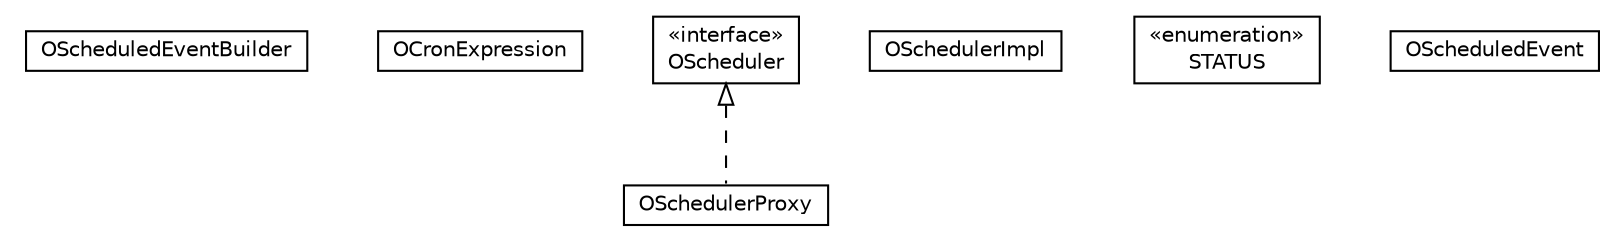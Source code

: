 #!/usr/local/bin/dot
#
# Class diagram 
# Generated by UMLGraph version R5_6-24-gf6e263 (http://www.umlgraph.org/)
#

digraph G {
	edge [fontname="Helvetica",fontsize=10,labelfontname="Helvetica",labelfontsize=10];
	node [fontname="Helvetica",fontsize=10,shape=plaintext];
	nodesep=0.25;
	ranksep=0.5;
	// com.orientechnologies.orient.core.schedule.OScheduledEventBuilder
	c407294 [label=<<table title="com.orientechnologies.orient.core.schedule.OScheduledEventBuilder" border="0" cellborder="1" cellspacing="0" cellpadding="2" port="p" href="./OScheduledEventBuilder.html">
		<tr><td><table border="0" cellspacing="0" cellpadding="1">
<tr><td align="center" balign="center"> OScheduledEventBuilder </td></tr>
		</table></td></tr>
		</table>>, URL="./OScheduledEventBuilder.html", fontname="Helvetica", fontcolor="black", fontsize=10.0];
	// com.orientechnologies.orient.core.schedule.OCronExpression
	c407295 [label=<<table title="com.orientechnologies.orient.core.schedule.OCronExpression" border="0" cellborder="1" cellspacing="0" cellpadding="2" port="p" href="./OCronExpression.html">
		<tr><td><table border="0" cellspacing="0" cellpadding="1">
<tr><td align="center" balign="center"> OCronExpression </td></tr>
		</table></td></tr>
		</table>>, URL="./OCronExpression.html", fontname="Helvetica", fontcolor="black", fontsize=10.0];
	// com.orientechnologies.orient.core.schedule.OSchedulerProxy
	c407296 [label=<<table title="com.orientechnologies.orient.core.schedule.OSchedulerProxy" border="0" cellborder="1" cellspacing="0" cellpadding="2" port="p" href="./OSchedulerProxy.html">
		<tr><td><table border="0" cellspacing="0" cellpadding="1">
<tr><td align="center" balign="center"> OSchedulerProxy </td></tr>
		</table></td></tr>
		</table>>, URL="./OSchedulerProxy.html", fontname="Helvetica", fontcolor="black", fontsize=10.0];
	// com.orientechnologies.orient.core.schedule.OSchedulerImpl
	c407297 [label=<<table title="com.orientechnologies.orient.core.schedule.OSchedulerImpl" border="0" cellborder="1" cellspacing="0" cellpadding="2" port="p" href="./OSchedulerImpl.html">
		<tr><td><table border="0" cellspacing="0" cellpadding="1">
<tr><td align="center" balign="center"> OSchedulerImpl </td></tr>
		</table></td></tr>
		</table>>, URL="./OSchedulerImpl.html", fontname="Helvetica", fontcolor="black", fontsize=10.0];
	// com.orientechnologies.orient.core.schedule.OScheduler
	c407298 [label=<<table title="com.orientechnologies.orient.core.schedule.OScheduler" border="0" cellborder="1" cellspacing="0" cellpadding="2" port="p" href="./OScheduler.html">
		<tr><td><table border="0" cellspacing="0" cellpadding="1">
<tr><td align="center" balign="center"> &#171;interface&#187; </td></tr>
<tr><td align="center" balign="center"> OScheduler </td></tr>
		</table></td></tr>
		</table>>, URL="./OScheduler.html", fontname="Helvetica", fontcolor="black", fontsize=10.0];
	// com.orientechnologies.orient.core.schedule.OScheduler.STATUS
	c407299 [label=<<table title="com.orientechnologies.orient.core.schedule.OScheduler.STATUS" border="0" cellborder="1" cellspacing="0" cellpadding="2" port="p" href="./OScheduler.STATUS.html">
		<tr><td><table border="0" cellspacing="0" cellpadding="1">
<tr><td align="center" balign="center"> &#171;enumeration&#187; </td></tr>
<tr><td align="center" balign="center"> STATUS </td></tr>
		</table></td></tr>
		</table>>, URL="./OScheduler.STATUS.html", fontname="Helvetica", fontcolor="black", fontsize=10.0];
	// com.orientechnologies.orient.core.schedule.OScheduledEvent
	c407300 [label=<<table title="com.orientechnologies.orient.core.schedule.OScheduledEvent" border="0" cellborder="1" cellspacing="0" cellpadding="2" port="p" href="./OScheduledEvent.html">
		<tr><td><table border="0" cellspacing="0" cellpadding="1">
<tr><td align="center" balign="center"> OScheduledEvent </td></tr>
		</table></td></tr>
		</table>>, URL="./OScheduledEvent.html", fontname="Helvetica", fontcolor="black", fontsize=10.0];
	//com.orientechnologies.orient.core.schedule.OSchedulerProxy implements com.orientechnologies.orient.core.schedule.OScheduler
	c407298:p -> c407296:p [dir=back,arrowtail=empty,style=dashed];
}

